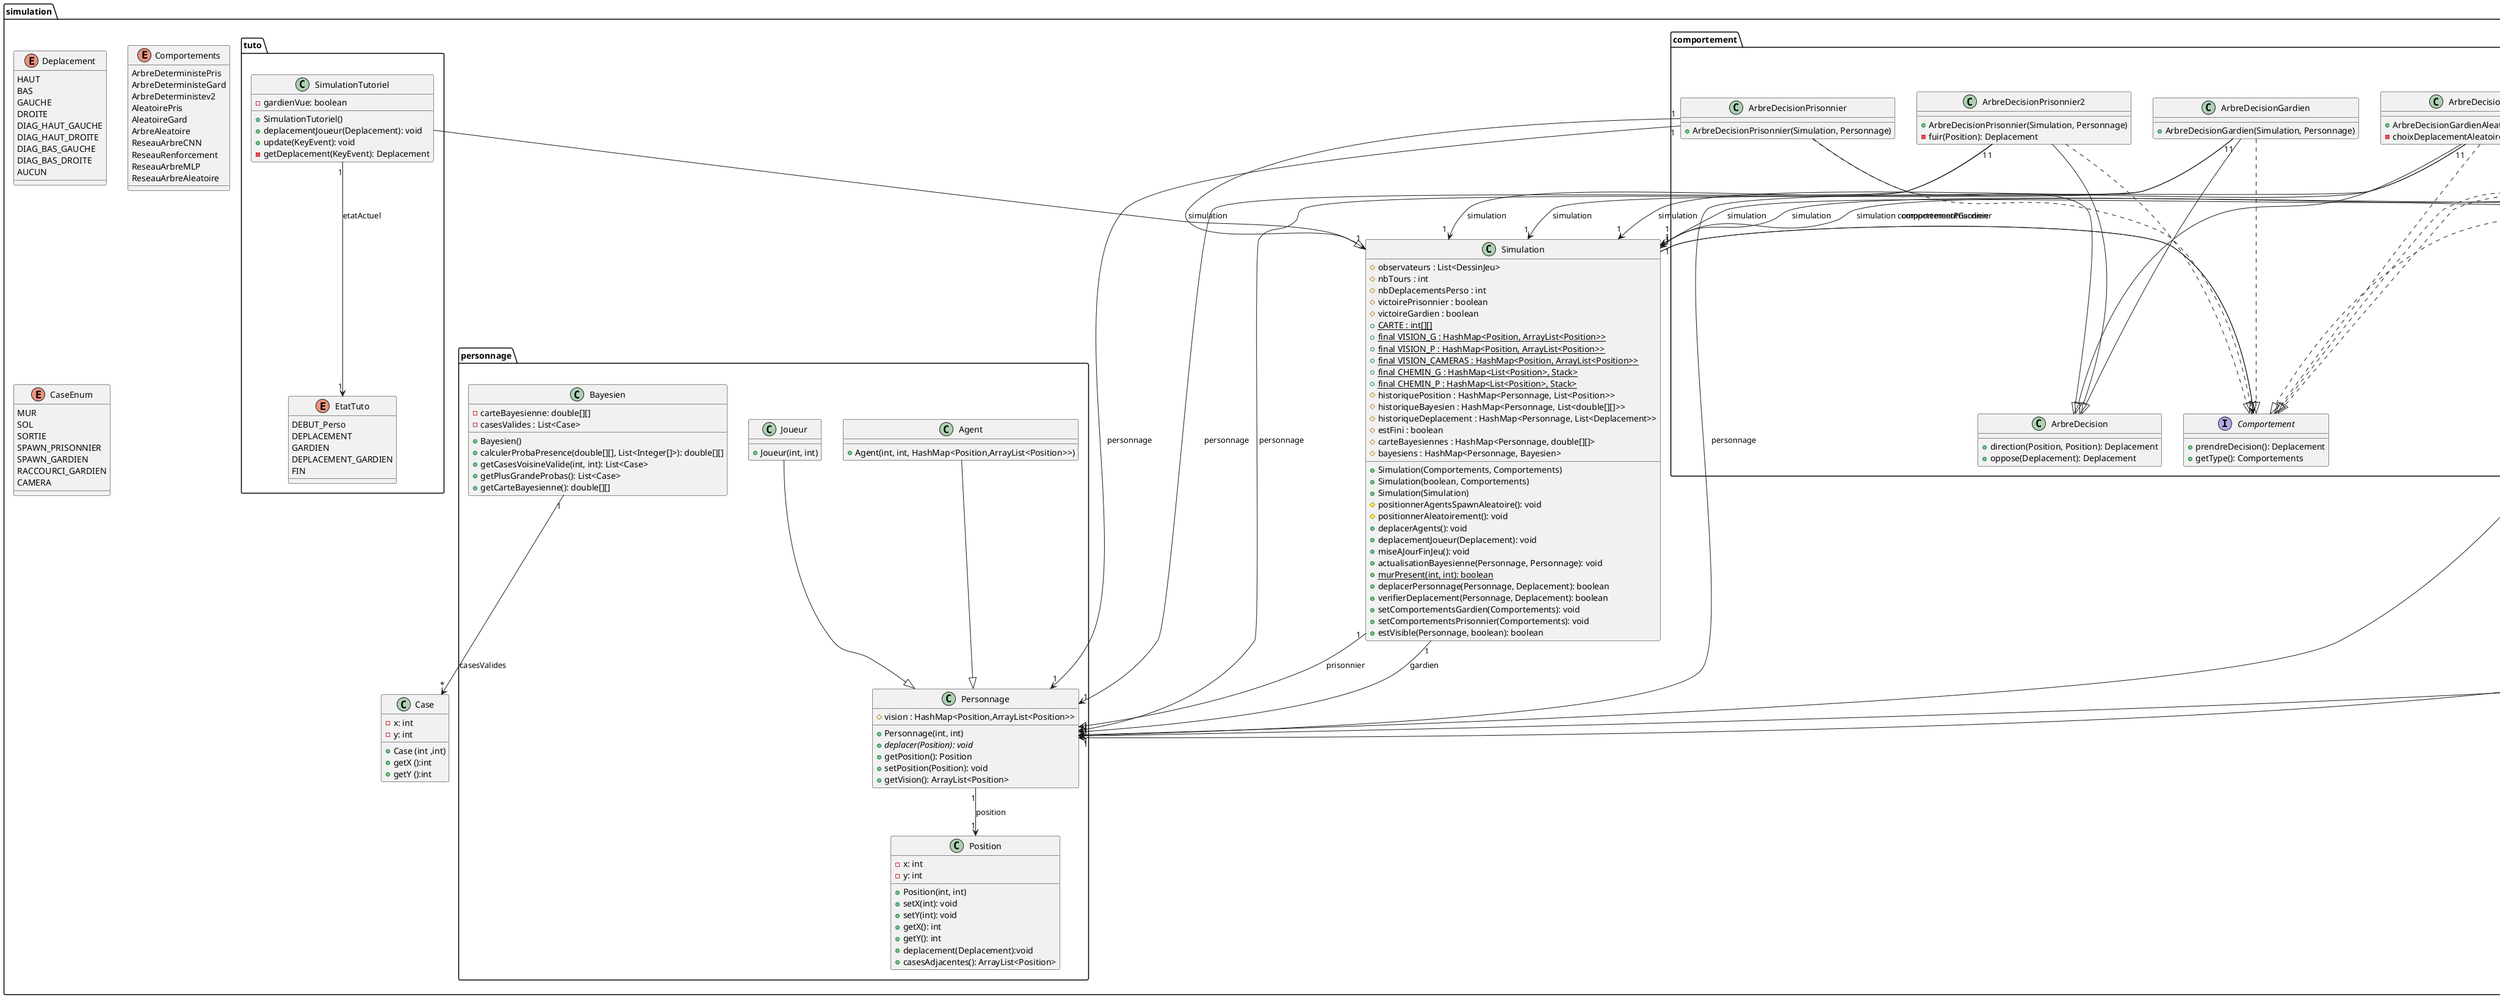 @startuml

package "simulation"{
  enum Deplacement{
    HAUT
    BAS
    GAUCHE
    DROITE
    DIAG_HAUT_GAUCHE
    DIAG_HAUT_DROITE
    DIAG_BAS_GAUCHE
    DIAG_BAS_DROITE
    AUCUN
  }
  enum Comportements{
    ArbreDeterministePris
    ArbreDeterministeGard
    ArbreDeterministev2
    AleatoirePris
    AleatoireGard
    ArbreAleatoire
    ReseauArbreCNN
    ReseauRenforcement
    ReseauArbreMLP
    ReseauArbreAleatoire
  }
  enum CaseEnum{
    MUR
    SOL
    SORTIE
    SPAWN_PRISONNIER
    SPAWN_GARDIEN
    RACCOURCI_GARDIEN
    CAMERA
  }


  package "comportement"{
    class ReseauDeNeurones{
        - model : Model
        - block : SequencialBlock
        - translator: Translator<NDArray, Integer>
        + ReseauDeNeurones(String, Simulation, Personnage)
        + {static} setBlock():void
        + {static} getBlock():SequencialBlock
    }
    class ReseauDeNeuronesCNN{
            - model : Model
            - block : SequencialBlock
            - translator: Translator<NDArray, Integer>
            + ReseauDeNeuronesCNN(String, Simulation, Personnage)
            + {static} setBlock():void
            + {static} setBlock():SequencialBlock
        }
    interface Comportement{
        + prendreDecision(): Deplacement
        + getType(): Comportements
    }
    class Aleatoire{
        + Aleatoire(Simulation,Personnage)
        - deplacementAleatoire(): Deplacement
    }
    class ArbreDecision{
        + direction(Position, Position): Deplacement
        + oppose(Deplacement): Deplacement
    }
    class ArbreDecisionGardien{
      + ArbreDecisionGardien(Simulation, Personnage)
    }
    class ArbreDecisionGardienAleatoire{
        + ArbreDecisionGardienAleatoire(Simulation, Personnage)
        - choixDeplacementAleatoire(double[][]): int[]
    }
    class ArbreDecisionPrisonnier{
          + ArbreDecisionPrisonnier(Simulation, Personnage)
    }
    class ArbreDecisionPrisonnier2{
          + ArbreDecisionPrisonnier(Simulation, Personnage)
          - fuir(Position): Deplacement
    }
  }
  class Simulation{
    # observateurs : List<DessinJeu>
    # nbTours : int
    # nbDeplacementsPerso : int
    # victoirePrisonnier : boolean
    # victoireGardien : boolean
    + {static} CARTE : int[][]
    + {static} final VISION_G : HashMap<Position, ArrayList<Position>>
    + {static} final VISION_P : HashMap<Position, ArrayList<Position>>
    + {static} final VISION_CAMERAS : HashMap<Position, ArrayList<Position>>
    + {static} final CHEMIN_G : HashMap<List<Position>, Stack>
    + {static} final CHEMIN_P : HashMap<List<Position>, Stack>
    # historiquePosition : HashMap<Personnage, List<Position>>
    # historiqueBayesien : HashMap<Personnage, List<double[][]>>
    # historiqueDeplacement : HashMap<Personnage, List<Deplacement>>
    # estFini : boolean
    # carteBayesiennes : HashMap<Personnage, double[][]>
    # bayesiens : HashMap<Personnage, Bayesien>
    + Simulation(Comportements, Comportements)
    + Simulation(boolean, Comportements)
    + Simulation(Simulation)
    # positionnerAgentsSpawnAleatoire(): void
    # positionnerAleatoirement(): void
    + deplacerAgents(): void
    + deplacementJoueur(Deplacement): void
    + miseAJourFinJeu(): void
    + actualisationBayesienne(Personnage, Personnage): void
    + {static} murPresent(int, int): boolean
    + deplacerPersonnage(Personnage, Deplacement): boolean
    + verifierDeplacement(Personnage, Deplacement): boolean
    + setComportementsGardien(Comportements): void
    + setComportementsPrisonnier(Comportements): void
    + estVisible(Personnage, boolean): boolean
  }

  class Case{
    - x: int
    - y: int
    + Case (int ,int)
    + getX ():int
    + getY ():int
  }

  package "personnage"{
    class Bayesien{
      - carteBayesienne: double[][]
      - casesValides : List<Case>
      + Bayesien()
      + calculerProbaPresence(double[][], List<Integer[]>): double[][]
      + getCasesVoisineValide(int, int): List<Case>
      + getPlusGrandeProbas(): List<Case>
      + getCarteBayesienne(): double[][]
    }
    class Position{
     - x: int
     - y: int
     + Position(int, int)
     + setX(int): void
     + setY(int): void
     + getX(): int
     + getY(): int
     + deplacement(Deplacement):void
     + casesAdjacentes(): ArrayList<Position>
    }

    class Personnage{
      # vision : HashMap<Position,ArrayList<Position>>
      + Personnage(int, int)
      + {abstract} deplacer(Position): void
      + getPosition(): Position
      + setPosition(Position): void
      + getVision(): ArrayList<Position>
    }
    class Agent{
      + Agent(int, int, HashMap<Position,ArrayList<Position>>)
    }
    class Joueur{
      + Joueur(int, int)
    }
  }
  package "tuto"{
    enum EtatTuto {
        DEBUT_Perso
        DEPLACEMENT
        GARDIEN
        DEPLACEMENT_GARDIEN
        FIN
    }
    class SimulationTutoriel{
        - gardienVue: boolean
        + SimulationTutoriel()
        + deplacementJoueur(Deplacement): void
        + update(KeyEvent): void
        - getDeplacement(KeyEvent): Deplacement
    }

  }
}


ReseauDeNeurones "1" --> "1" Simulation : simulation
ReseauDeNeurones "1" --> "1" Personnage : personnage
ReseauDeNeurones ..|> Comportement

ReseauDeNeuronesCNN "1" --> "1" Simulation : simulation
ReseauDeNeuronesCNN "1" --> "1" Personnage : personnage
ReseauDeNeuronesCNN ..|> Comportement

Aleatoire "1" --> "1" Simulation : simulation
Aleatoire "1" --> "1" Personnage : perso
Aleatoire ..|> Comportement

ArbreDecisionGardien --|> ArbreDecision
ArbreDecisionGardien ..|> Comportement
ArbreDecisionGardien "1" --> "1" Simulation: simulation
ArbreDecisionGardien "1" --> "1" Personnage: personnage

ArbreDecisionPrisonnier --|> ArbreDecision
ArbreDecisionPrisonnier ..|> Comportement
ArbreDecisionPrisonnier "1" --> "1" Simulation: simulation
ArbreDecisionPrisonnier "1" --> "1" Personnage: personnage

ArbreDecisionGardienAleatoire ..|> Comportement
ArbreDecisionGardienAleatoire --|> ArbreDecision
ArbreDecisionGardienAleatoire "1" --> "1" Simulation: simulation
ArbreDecisionGardienAleatoire "1" --> "1" Personnage: personnage


ArbreDecisionPrisonnier2 --|> ArbreDecision
ArbreDecisionPrisonnier2 ..|> Comportement
ArbreDecisionPrisonnier2 "1" --> "1" Simulation: simulation
ArbreDecisionPrisonnier2 "1" --> "1" Personnage: personnage




Bayesien "1" --> "*" Case: casesValides
Agent --|> Personnage
Joueur --|> Personnage
Personnage "1" --> "1" Position : position

SimulationTutoriel --|> Simulation
SimulationTutoriel"1" --> "1" EtatTuto: etatActuel

Simulation "1" --> "1" Personnage: gardien
Simulation "1" --> "1" Personnage: prisonnier
Simulation "1" --> "1" Comportement: comportementGardien
Simulation "1" --> "1" Comportement: comportementPrisonnier

@enduml
